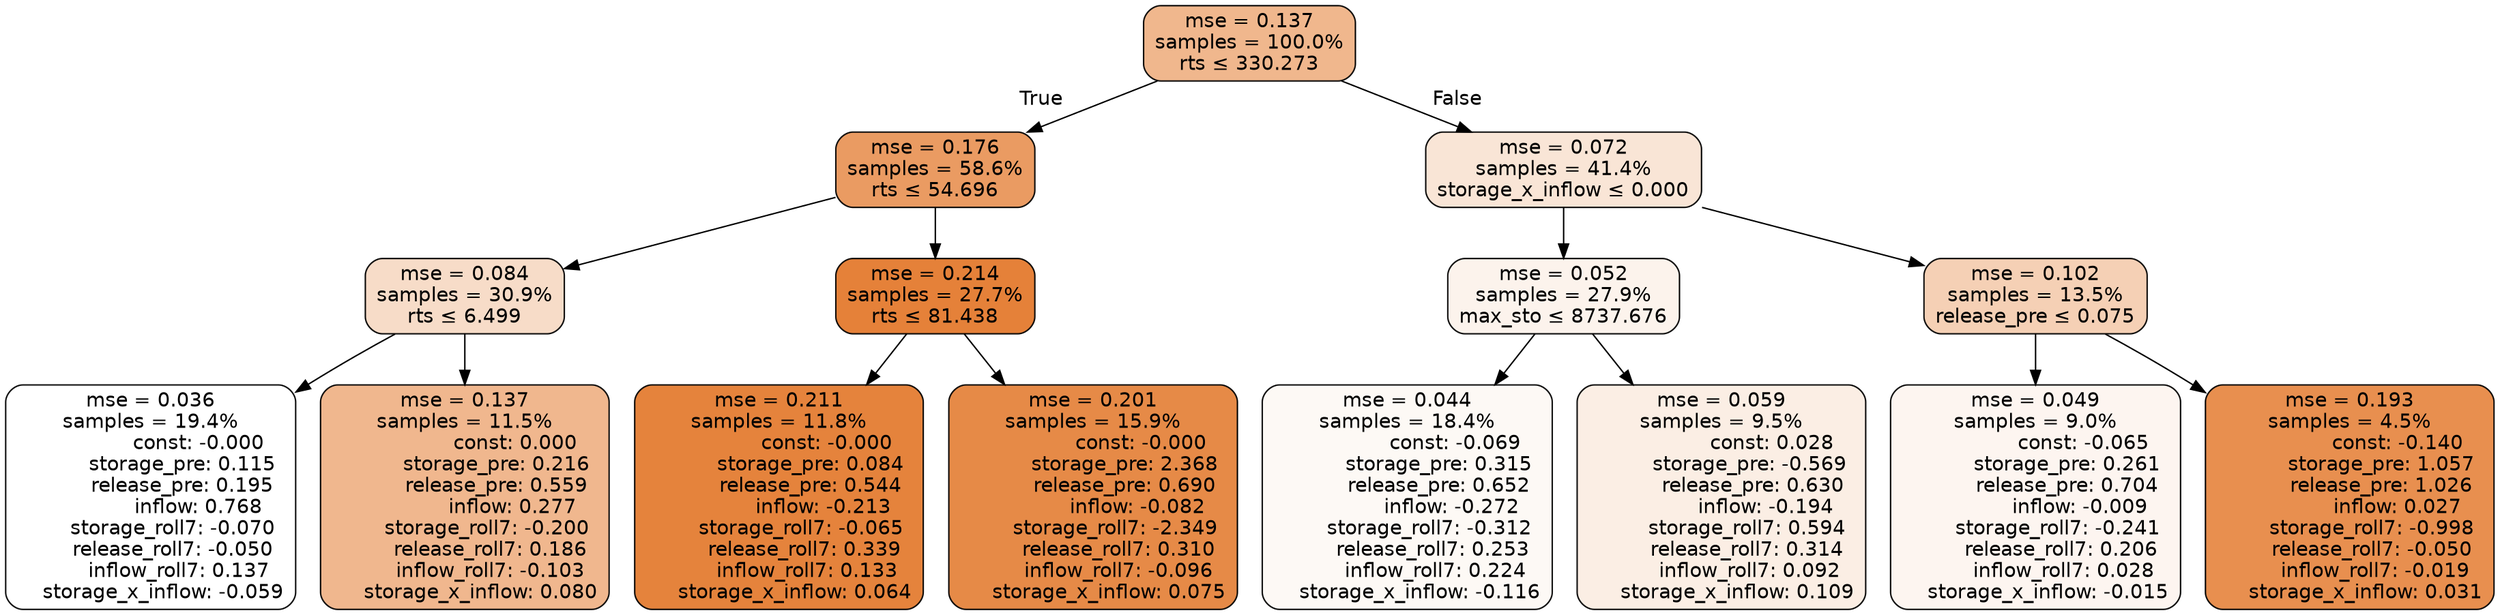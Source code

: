digraph tree {
bgcolor="transparent"
node [shape=rectangle, style="filled, rounded", color="black", fontname=helvetica] ;
edge [fontname=helvetica] ;
	"0" [label="mse = 0.137
samples = 100.0%
rts &le; 330.273", fillcolor="#f0b78d"]
	"1" [label="mse = 0.176
samples = 58.6%
rts &le; 54.696", fillcolor="#ea9b62"]
	"2" [label="mse = 0.084
samples = 30.9%
rts &le; 6.499", fillcolor="#f7dcc8"]
	"3" [label="mse = 0.036
samples = 19.4%
               const: -0.000
          storage_pre: 0.115
          release_pre: 0.195
               inflow: 0.768
       storage_roll7: -0.070
       release_roll7: -0.050
         inflow_roll7: 0.137
    storage_x_inflow: -0.059", fillcolor="#ffffff"]
	"4" [label="mse = 0.137
samples = 11.5%
                const: 0.000
          storage_pre: 0.216
          release_pre: 0.559
               inflow: 0.277
       storage_roll7: -0.200
        release_roll7: 0.186
        inflow_roll7: -0.103
     storage_x_inflow: 0.080", fillcolor="#f0b78e"]
	"5" [label="mse = 0.214
samples = 27.7%
rts &le; 81.438", fillcolor="#e58139"]
	"6" [label="mse = 0.211
samples = 11.8%
               const: -0.000
          storage_pre: 0.084
          release_pre: 0.544
              inflow: -0.213
       storage_roll7: -0.065
        release_roll7: 0.339
         inflow_roll7: 0.133
     storage_x_inflow: 0.064", fillcolor="#e5833c"]
	"7" [label="mse = 0.201
samples = 15.9%
               const: -0.000
          storage_pre: 2.368
          release_pre: 0.690
              inflow: -0.082
       storage_roll7: -2.349
        release_roll7: 0.310
        inflow_roll7: -0.096
     storage_x_inflow: 0.075", fillcolor="#e68a47"]
	"8" [label="mse = 0.072
samples = 41.4%
storage_x_inflow &le; 0.000", fillcolor="#f9e5d6"]
	"9" [label="mse = 0.052
samples = 27.9%
max_sto &le; 8737.676", fillcolor="#fcf3ec"]
	"10" [label="mse = 0.044
samples = 18.4%
               const: -0.069
          storage_pre: 0.315
          release_pre: 0.652
              inflow: -0.272
       storage_roll7: -0.312
        release_roll7: 0.253
         inflow_roll7: 0.224
    storage_x_inflow: -0.116", fillcolor="#fdf9f5"]
	"11" [label="mse = 0.059
samples = 9.5%
                const: 0.028
         storage_pre: -0.569
          release_pre: 0.630
              inflow: -0.194
        storage_roll7: 0.594
        release_roll7: 0.314
         inflow_roll7: 0.092
     storage_x_inflow: 0.109", fillcolor="#fbeee4"]
	"12" [label="mse = 0.102
samples = 13.5%
release_pre &le; 0.075", fillcolor="#f5d0b5"]
	"13" [label="mse = 0.049
samples = 9.0%
               const: -0.065
          storage_pre: 0.261
          release_pre: 0.704
              inflow: -0.009
       storage_roll7: -0.241
        release_roll7: 0.206
         inflow_roll7: 0.028
    storage_x_inflow: -0.015", fillcolor="#fdf5f0"]
	"14" [label="mse = 0.193
samples = 4.5%
               const: -0.140
          storage_pre: 1.057
          release_pre: 1.026
               inflow: 0.027
       storage_roll7: -0.998
       release_roll7: -0.050
        inflow_roll7: -0.019
     storage_x_inflow: 0.031", fillcolor="#e88f4f"]

	"0" -> "1" [labeldistance=2.5, labelangle=45, headlabel="True"]
	"1" -> "2"
	"2" -> "3"
	"2" -> "4"
	"1" -> "5"
	"5" -> "6"
	"5" -> "7"
	"0" -> "8" [labeldistance=2.5, labelangle=-45, headlabel="False"]
	"8" -> "9"
	"9" -> "10"
	"9" -> "11"
	"8" -> "12"
	"12" -> "13"
	"12" -> "14"
}